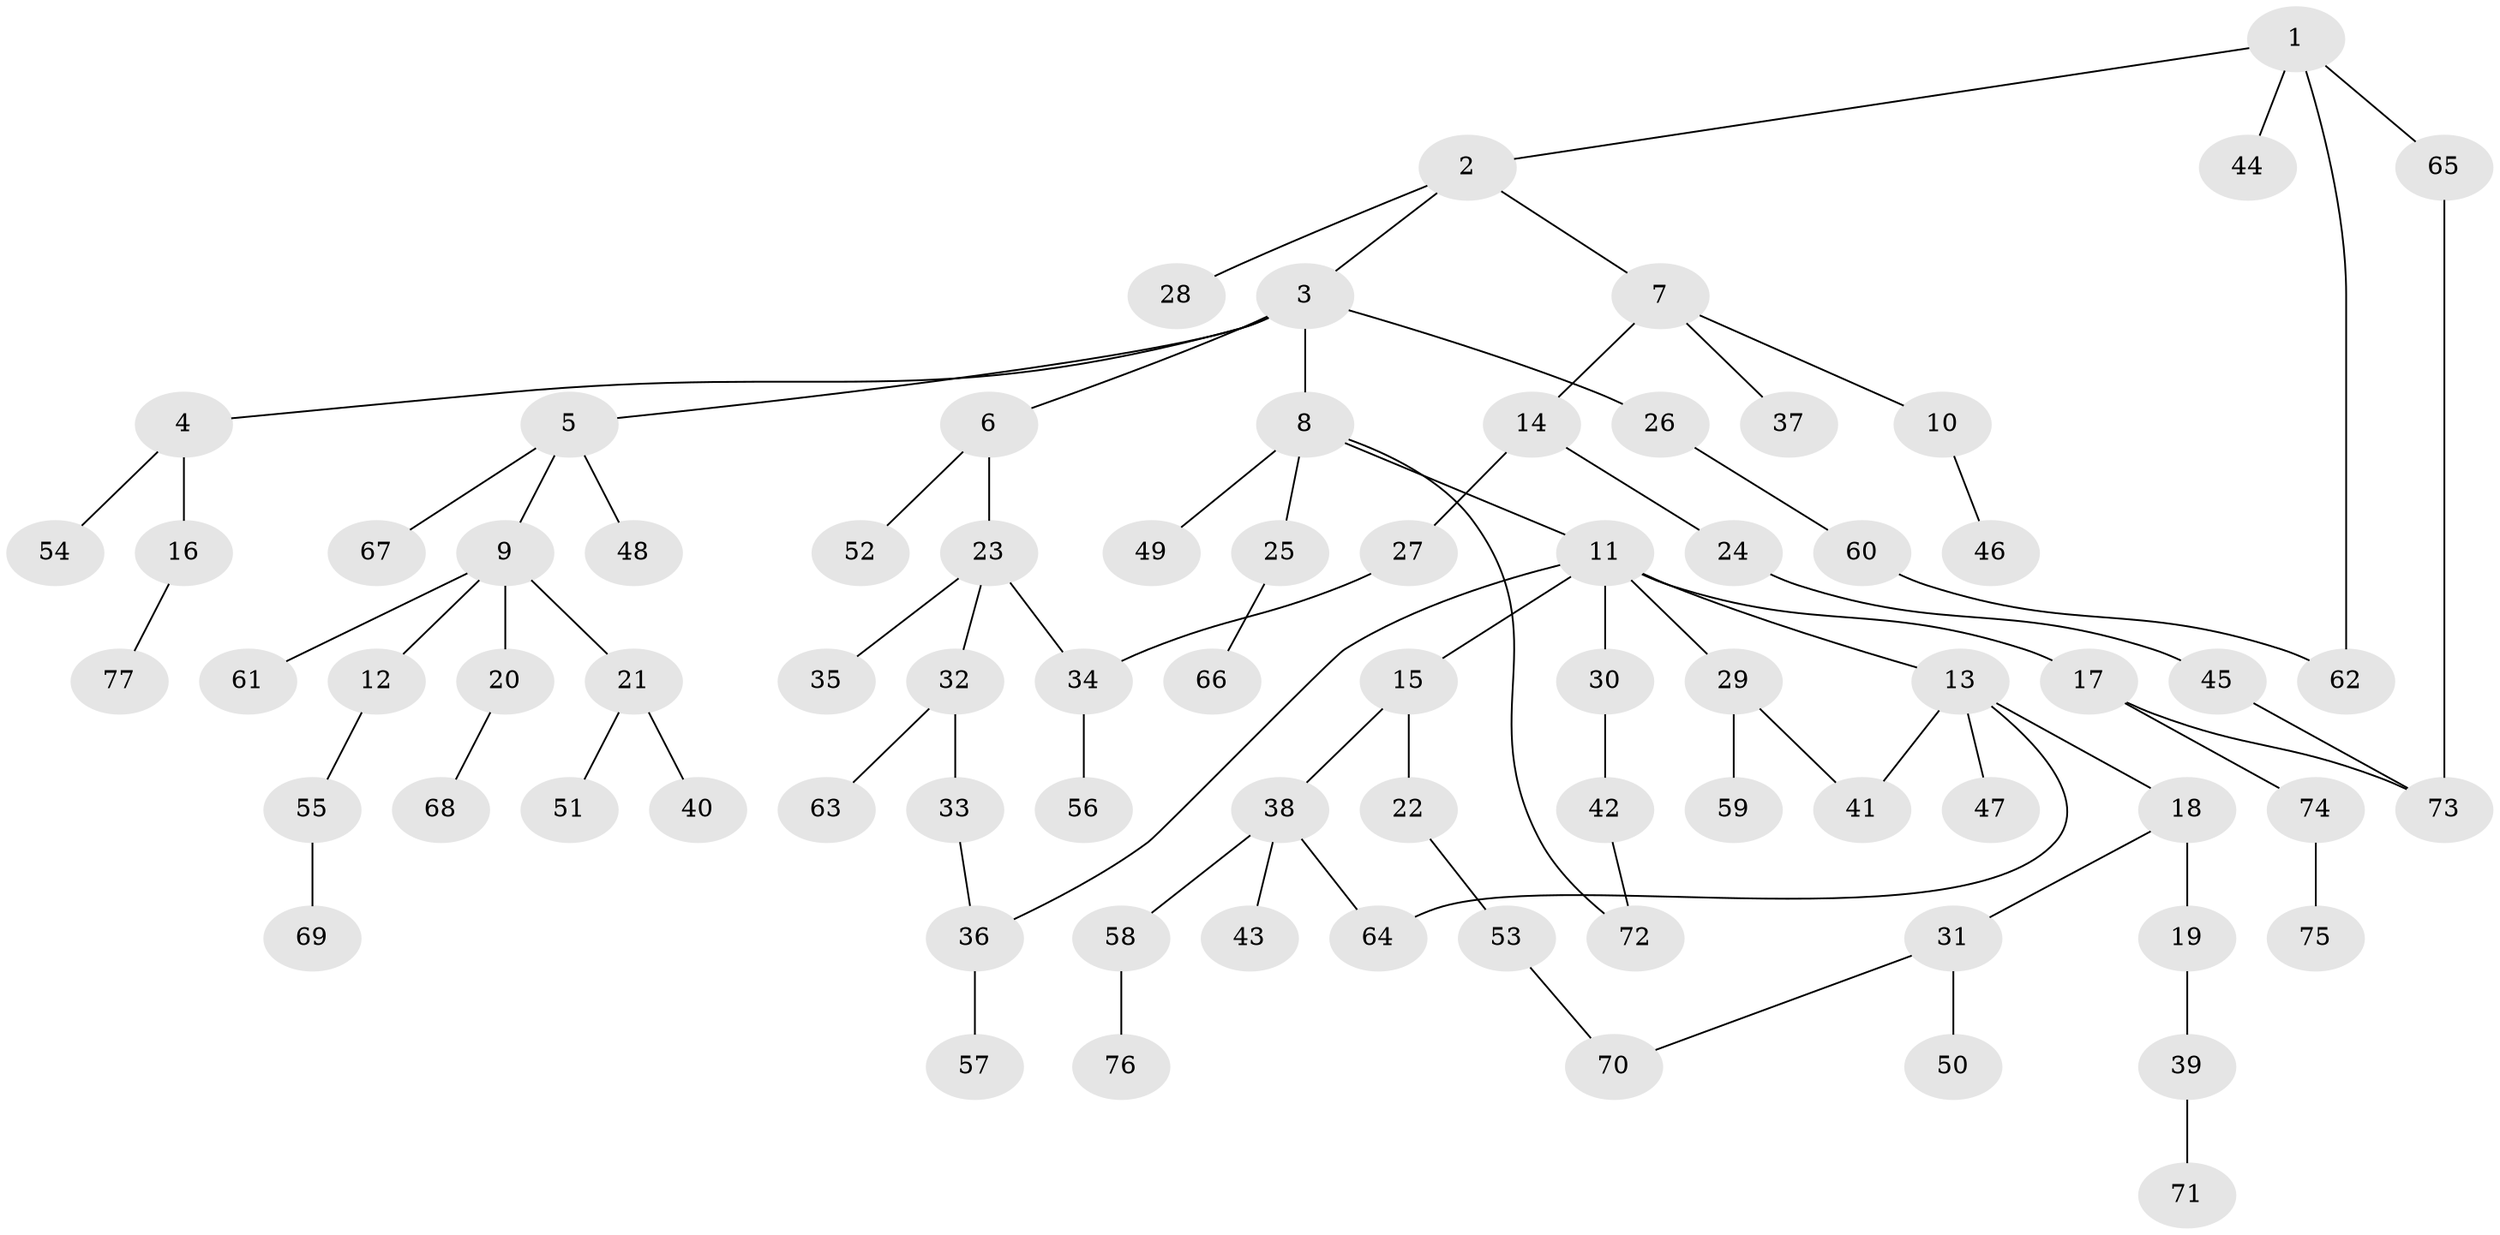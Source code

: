// coarse degree distribution, {2: 0.34782608695652173, 7: 0.021739130434782608, 1: 0.5, 4: 0.021739130434782608, 5: 0.06521739130434782, 15: 0.021739130434782608, 6: 0.021739130434782608}
// Generated by graph-tools (version 1.1) at 2025/44/03/04/25 21:44:29]
// undirected, 77 vertices, 85 edges
graph export_dot {
graph [start="1"]
  node [color=gray90,style=filled];
  1;
  2;
  3;
  4;
  5;
  6;
  7;
  8;
  9;
  10;
  11;
  12;
  13;
  14;
  15;
  16;
  17;
  18;
  19;
  20;
  21;
  22;
  23;
  24;
  25;
  26;
  27;
  28;
  29;
  30;
  31;
  32;
  33;
  34;
  35;
  36;
  37;
  38;
  39;
  40;
  41;
  42;
  43;
  44;
  45;
  46;
  47;
  48;
  49;
  50;
  51;
  52;
  53;
  54;
  55;
  56;
  57;
  58;
  59;
  60;
  61;
  62;
  63;
  64;
  65;
  66;
  67;
  68;
  69;
  70;
  71;
  72;
  73;
  74;
  75;
  76;
  77;
  1 -- 2;
  1 -- 44;
  1 -- 65;
  1 -- 62;
  2 -- 3;
  2 -- 7;
  2 -- 28;
  3 -- 4;
  3 -- 5;
  3 -- 6;
  3 -- 8;
  3 -- 26;
  4 -- 16;
  4 -- 54;
  5 -- 9;
  5 -- 48;
  5 -- 67;
  6 -- 23;
  6 -- 52;
  7 -- 10;
  7 -- 14;
  7 -- 37;
  8 -- 11;
  8 -- 25;
  8 -- 49;
  8 -- 72;
  9 -- 12;
  9 -- 20;
  9 -- 21;
  9 -- 61;
  10 -- 46;
  11 -- 13;
  11 -- 15;
  11 -- 17;
  11 -- 29;
  11 -- 30;
  11 -- 36;
  12 -- 55;
  13 -- 18;
  13 -- 47;
  13 -- 41;
  13 -- 64;
  14 -- 24;
  14 -- 27;
  15 -- 22;
  15 -- 38;
  16 -- 77;
  17 -- 74;
  17 -- 73;
  18 -- 19;
  18 -- 31;
  19 -- 39;
  20 -- 68;
  21 -- 40;
  21 -- 51;
  22 -- 53;
  23 -- 32;
  23 -- 35;
  23 -- 34;
  24 -- 45;
  25 -- 66;
  26 -- 60;
  27 -- 34;
  29 -- 41;
  29 -- 59;
  30 -- 42;
  31 -- 50;
  31 -- 70;
  32 -- 33;
  32 -- 63;
  33 -- 36;
  34 -- 56;
  36 -- 57;
  38 -- 43;
  38 -- 58;
  38 -- 64;
  39 -- 71;
  42 -- 72;
  45 -- 73;
  53 -- 70;
  55 -- 69;
  58 -- 76;
  60 -- 62;
  65 -- 73;
  74 -- 75;
}
